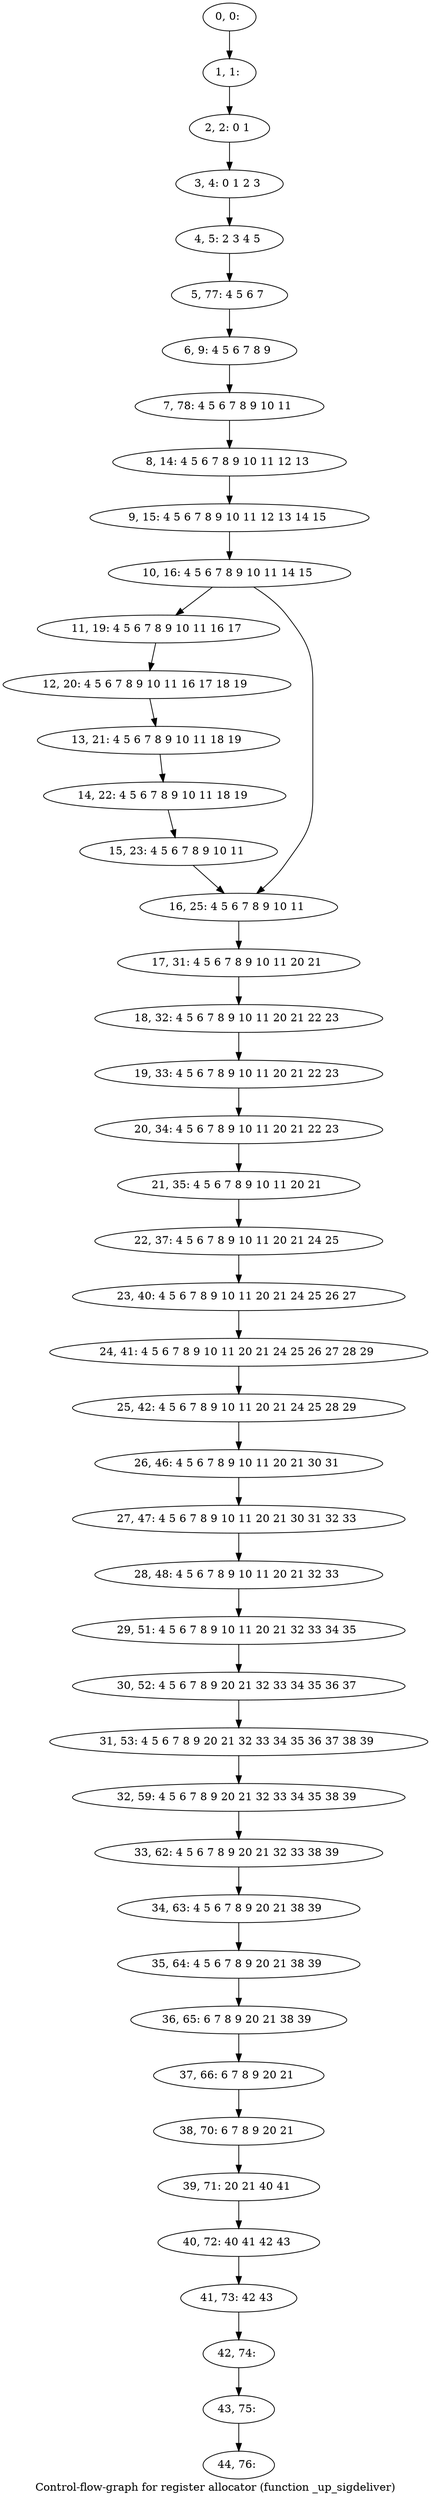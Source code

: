 digraph G {
graph [label="Control-flow-graph for register allocator (function _up_sigdeliver)"]
0[label="0, 0: "];
1[label="1, 1: "];
2[label="2, 2: 0 1 "];
3[label="3, 4: 0 1 2 3 "];
4[label="4, 5: 2 3 4 5 "];
5[label="5, 77: 4 5 6 7 "];
6[label="6, 9: 4 5 6 7 8 9 "];
7[label="7, 78: 4 5 6 7 8 9 10 11 "];
8[label="8, 14: 4 5 6 7 8 9 10 11 12 13 "];
9[label="9, 15: 4 5 6 7 8 9 10 11 12 13 14 15 "];
10[label="10, 16: 4 5 6 7 8 9 10 11 14 15 "];
11[label="11, 19: 4 5 6 7 8 9 10 11 16 17 "];
12[label="12, 20: 4 5 6 7 8 9 10 11 16 17 18 19 "];
13[label="13, 21: 4 5 6 7 8 9 10 11 18 19 "];
14[label="14, 22: 4 5 6 7 8 9 10 11 18 19 "];
15[label="15, 23: 4 5 6 7 8 9 10 11 "];
16[label="16, 25: 4 5 6 7 8 9 10 11 "];
17[label="17, 31: 4 5 6 7 8 9 10 11 20 21 "];
18[label="18, 32: 4 5 6 7 8 9 10 11 20 21 22 23 "];
19[label="19, 33: 4 5 6 7 8 9 10 11 20 21 22 23 "];
20[label="20, 34: 4 5 6 7 8 9 10 11 20 21 22 23 "];
21[label="21, 35: 4 5 6 7 8 9 10 11 20 21 "];
22[label="22, 37: 4 5 6 7 8 9 10 11 20 21 24 25 "];
23[label="23, 40: 4 5 6 7 8 9 10 11 20 21 24 25 26 27 "];
24[label="24, 41: 4 5 6 7 8 9 10 11 20 21 24 25 26 27 28 29 "];
25[label="25, 42: 4 5 6 7 8 9 10 11 20 21 24 25 28 29 "];
26[label="26, 46: 4 5 6 7 8 9 10 11 20 21 30 31 "];
27[label="27, 47: 4 5 6 7 8 9 10 11 20 21 30 31 32 33 "];
28[label="28, 48: 4 5 6 7 8 9 10 11 20 21 32 33 "];
29[label="29, 51: 4 5 6 7 8 9 10 11 20 21 32 33 34 35 "];
30[label="30, 52: 4 5 6 7 8 9 20 21 32 33 34 35 36 37 "];
31[label="31, 53: 4 5 6 7 8 9 20 21 32 33 34 35 36 37 38 39 "];
32[label="32, 59: 4 5 6 7 8 9 20 21 32 33 34 35 38 39 "];
33[label="33, 62: 4 5 6 7 8 9 20 21 32 33 38 39 "];
34[label="34, 63: 4 5 6 7 8 9 20 21 38 39 "];
35[label="35, 64: 4 5 6 7 8 9 20 21 38 39 "];
36[label="36, 65: 6 7 8 9 20 21 38 39 "];
37[label="37, 66: 6 7 8 9 20 21 "];
38[label="38, 70: 6 7 8 9 20 21 "];
39[label="39, 71: 20 21 40 41 "];
40[label="40, 72: 40 41 42 43 "];
41[label="41, 73: 42 43 "];
42[label="42, 74: "];
43[label="43, 75: "];
44[label="44, 76: "];
0->1 ;
1->2 ;
2->3 ;
3->4 ;
4->5 ;
5->6 ;
6->7 ;
7->8 ;
8->9 ;
9->10 ;
10->11 ;
10->16 ;
11->12 ;
12->13 ;
13->14 ;
14->15 ;
15->16 ;
16->17 ;
17->18 ;
18->19 ;
19->20 ;
20->21 ;
21->22 ;
22->23 ;
23->24 ;
24->25 ;
25->26 ;
26->27 ;
27->28 ;
28->29 ;
29->30 ;
30->31 ;
31->32 ;
32->33 ;
33->34 ;
34->35 ;
35->36 ;
36->37 ;
37->38 ;
38->39 ;
39->40 ;
40->41 ;
41->42 ;
42->43 ;
43->44 ;
}
